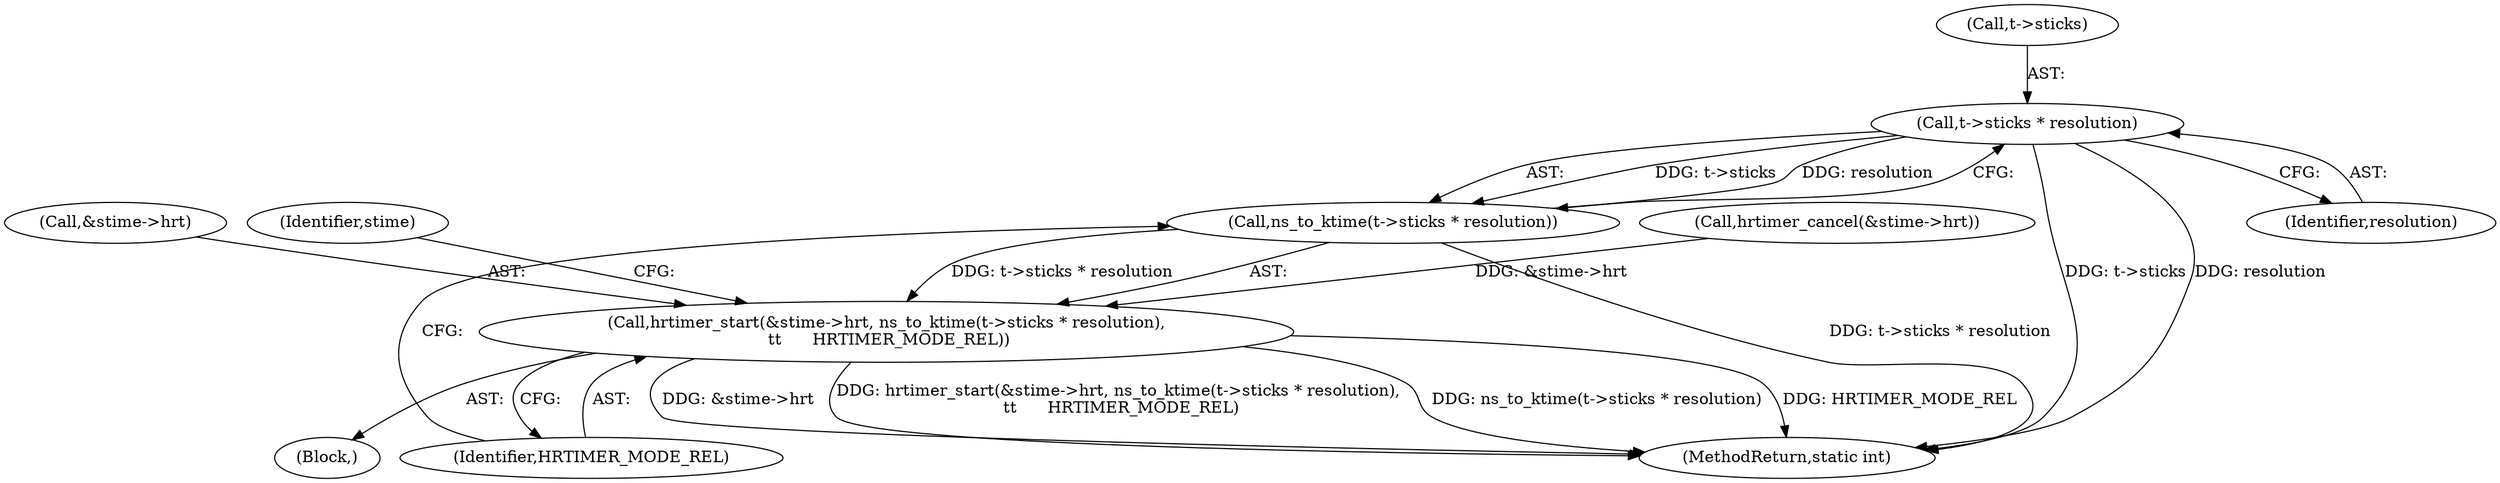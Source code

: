 digraph "0_linux_2ba1fe7a06d3624f9a7586d672b55f08f7c670f3@pointer" {
"1000126" [label="(Call,t->sticks * resolution)"];
"1000125" [label="(Call,ns_to_ktime(t->sticks * resolution))"];
"1000120" [label="(Call,hrtimer_start(&stime->hrt, ns_to_ktime(t->sticks * resolution),\n \t\t      HRTIMER_MODE_REL))"];
"1000120" [label="(Call,hrtimer_start(&stime->hrt, ns_to_ktime(t->sticks * resolution),\n \t\t      HRTIMER_MODE_REL))"];
"1000131" [label="(Identifier,HRTIMER_MODE_REL)"];
"1000130" [label="(Identifier,resolution)"];
"1000115" [label="(Call,hrtimer_cancel(&stime->hrt))"];
"1000127" [label="(Call,t->sticks)"];
"1000121" [label="(Call,&stime->hrt)"];
"1000125" [label="(Call,ns_to_ktime(t->sticks * resolution))"];
"1000102" [label="(Block,)"];
"1000126" [label="(Call,t->sticks * resolution)"];
"1000135" [label="(Identifier,stime)"];
"1000140" [label="(MethodReturn,static int)"];
"1000126" -> "1000125"  [label="AST: "];
"1000126" -> "1000130"  [label="CFG: "];
"1000127" -> "1000126"  [label="AST: "];
"1000130" -> "1000126"  [label="AST: "];
"1000125" -> "1000126"  [label="CFG: "];
"1000126" -> "1000140"  [label="DDG: t->sticks"];
"1000126" -> "1000140"  [label="DDG: resolution"];
"1000126" -> "1000125"  [label="DDG: t->sticks"];
"1000126" -> "1000125"  [label="DDG: resolution"];
"1000125" -> "1000120"  [label="AST: "];
"1000131" -> "1000125"  [label="CFG: "];
"1000125" -> "1000140"  [label="DDG: t->sticks * resolution"];
"1000125" -> "1000120"  [label="DDG: t->sticks * resolution"];
"1000120" -> "1000102"  [label="AST: "];
"1000120" -> "1000131"  [label="CFG: "];
"1000121" -> "1000120"  [label="AST: "];
"1000131" -> "1000120"  [label="AST: "];
"1000135" -> "1000120"  [label="CFG: "];
"1000120" -> "1000140"  [label="DDG: ns_to_ktime(t->sticks * resolution)"];
"1000120" -> "1000140"  [label="DDG: HRTIMER_MODE_REL"];
"1000120" -> "1000140"  [label="DDG: &stime->hrt"];
"1000120" -> "1000140"  [label="DDG: hrtimer_start(&stime->hrt, ns_to_ktime(t->sticks * resolution),\n \t\t      HRTIMER_MODE_REL)"];
"1000115" -> "1000120"  [label="DDG: &stime->hrt"];
}
